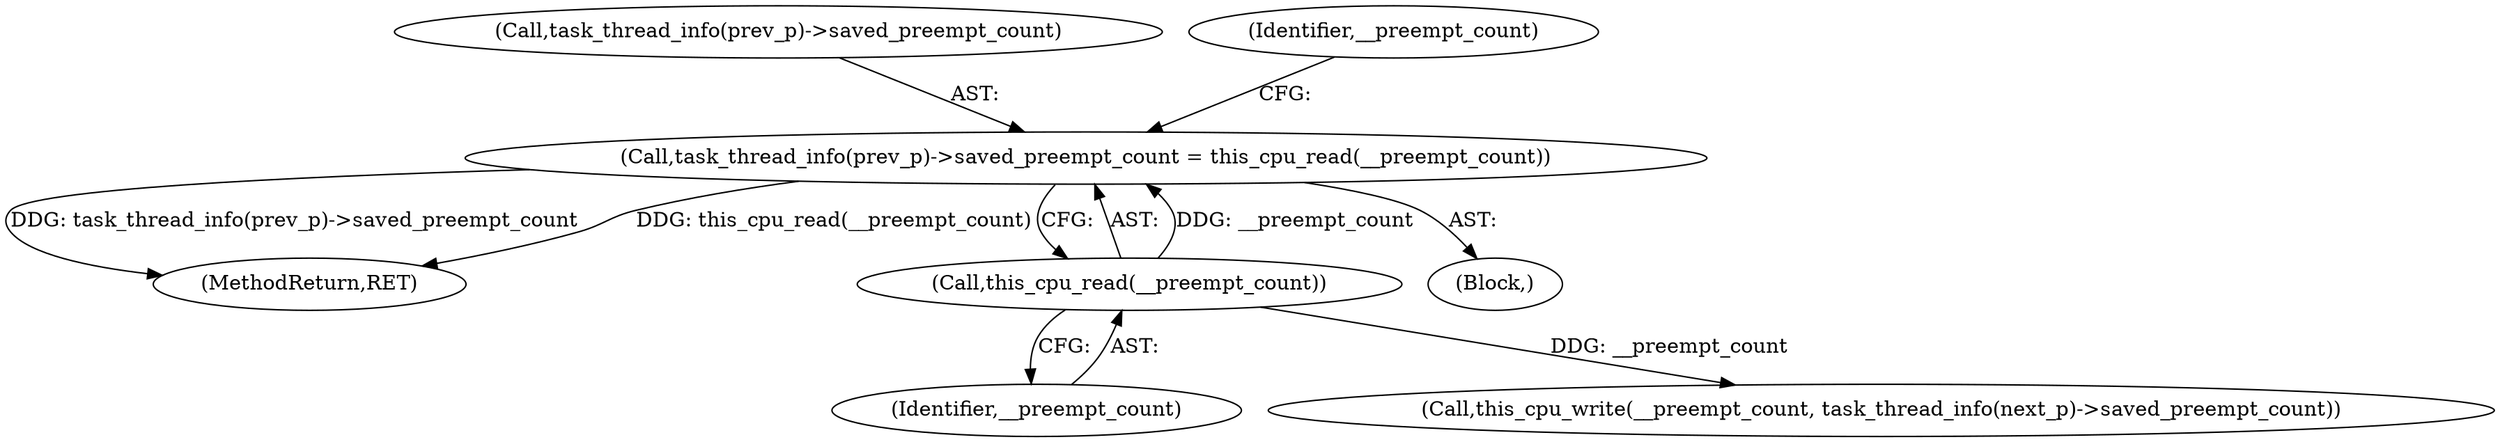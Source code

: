 digraph "0_linux_f647d7c155f069c1a068030255c300663516420e@API" {
"1000292" [label="(Call,task_thread_info(prev_p)->saved_preempt_count = this_cpu_read(__preempt_count))"];
"1000297" [label="(Call,this_cpu_read(__preempt_count))"];
"1000298" [label="(Identifier,__preempt_count)"];
"1000293" [label="(Call,task_thread_info(prev_p)->saved_preempt_count)"];
"1000297" [label="(Call,this_cpu_read(__preempt_count))"];
"1000336" [label="(MethodReturn,RET)"];
"1000299" [label="(Call,this_cpu_write(__preempt_count, task_thread_info(next_p)->saved_preempt_count))"];
"1000113" [label="(Block,)"];
"1000292" [label="(Call,task_thread_info(prev_p)->saved_preempt_count = this_cpu_read(__preempt_count))"];
"1000300" [label="(Identifier,__preempt_count)"];
"1000292" -> "1000113"  [label="AST: "];
"1000292" -> "1000297"  [label="CFG: "];
"1000293" -> "1000292"  [label="AST: "];
"1000297" -> "1000292"  [label="AST: "];
"1000300" -> "1000292"  [label="CFG: "];
"1000292" -> "1000336"  [label="DDG: task_thread_info(prev_p)->saved_preempt_count"];
"1000292" -> "1000336"  [label="DDG: this_cpu_read(__preempt_count)"];
"1000297" -> "1000292"  [label="DDG: __preempt_count"];
"1000297" -> "1000298"  [label="CFG: "];
"1000298" -> "1000297"  [label="AST: "];
"1000297" -> "1000299"  [label="DDG: __preempt_count"];
}
